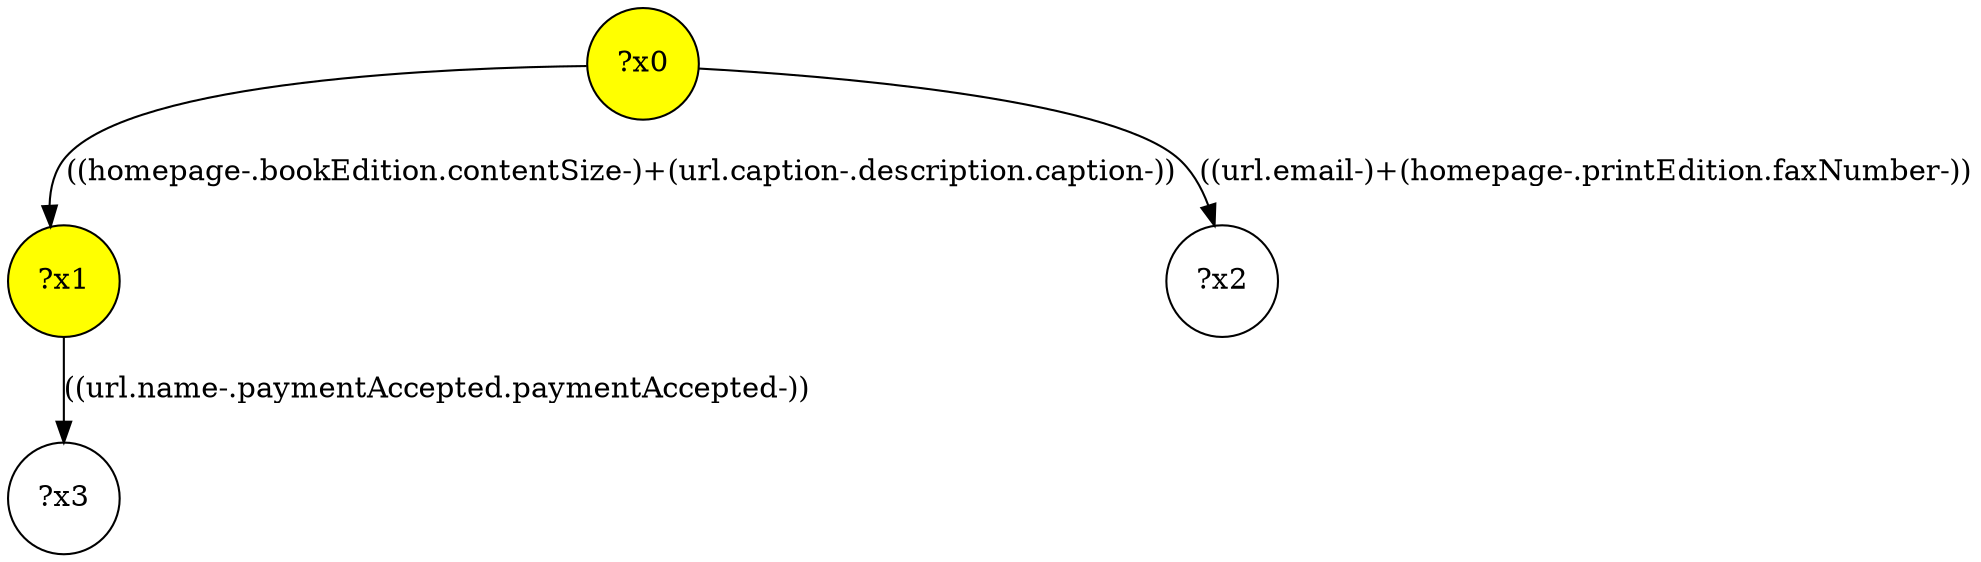 digraph g {
	x0 [fillcolor="yellow", style="filled," shape=circle, label="?x0"];
	x1 [fillcolor="yellow", style="filled," shape=circle, label="?x1"];
	x0 -> x1 [label="((homepage-.bookEdition.contentSize-)+(url.caption-.description.caption-))"];
	x2 [shape=circle, label="?x2"];
	x0 -> x2 [label="((url.email-)+(homepage-.printEdition.faxNumber-))"];
	x3 [shape=circle, label="?x3"];
	x1 -> x3 [label="((url.name-.paymentAccepted.paymentAccepted-))"];
}
